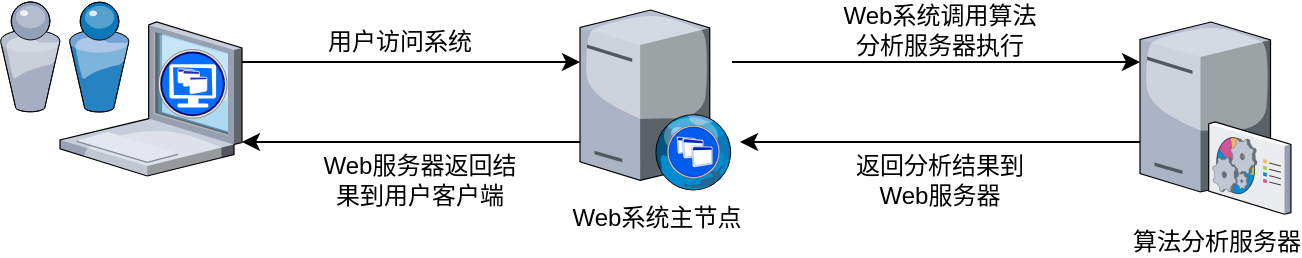 <mxfile version="14.6.10" type="github" pages="2">
  <diagram id="Dl5NQqpoJ9iunSlB15fe" name="第 1 页">
    <mxGraphModel dx="966" dy="588" grid="0" gridSize="10" guides="1" tooltips="1" connect="1" arrows="1" fold="1" page="1" pageScale="1" pageWidth="827" pageHeight="1169" math="0" shadow="0">
      <root>
        <mxCell id="0" />
        <mxCell id="1" parent="0" />
        <mxCell id="rPa9pYuKlq9AyiG4ZUh3-7" style="edgeStyle=orthogonalEdgeStyle;rounded=0;orthogonalLoop=1;jettySize=auto;html=1;" parent="1" source="rPa9pYuKlq9AyiG4ZUh3-1" target="rPa9pYuKlq9AyiG4ZUh3-4" edge="1">
          <mxGeometry relative="1" as="geometry">
            <Array as="points">
              <mxPoint x="238" y="147" />
              <mxPoint x="238" y="147" />
            </Array>
          </mxGeometry>
        </mxCell>
        <mxCell id="rPa9pYuKlq9AyiG4ZUh3-9" style="edgeStyle=orthogonalEdgeStyle;rounded=0;orthogonalLoop=1;jettySize=auto;html=1;" parent="1" source="rPa9pYuKlq9AyiG4ZUh3-1" target="rPa9pYuKlq9AyiG4ZUh3-5" edge="1">
          <mxGeometry relative="1" as="geometry">
            <Array as="points">
              <mxPoint x="508" y="107" />
              <mxPoint x="508" y="107" />
            </Array>
          </mxGeometry>
        </mxCell>
        <mxCell id="rPa9pYuKlq9AyiG4ZUh3-1" value="Web系统主节点" style="verticalLabelPosition=bottom;aspect=fixed;html=1;verticalAlign=top;strokeColor=none;align=center;outlineConnect=0;shape=mxgraph.citrix.xenapp_web;" parent="1" vertex="1">
          <mxGeometry x="368" y="81" width="76" height="90" as="geometry" />
        </mxCell>
        <mxCell id="rPa9pYuKlq9AyiG4ZUh3-3" value="" style="verticalLabelPosition=bottom;aspect=fixed;html=1;verticalAlign=top;strokeColor=none;align=center;outlineConnect=0;shape=mxgraph.citrix.users;" parent="1" vertex="1">
          <mxGeometry x="78" y="77" width="64.5" height="55" as="geometry" />
        </mxCell>
        <mxCell id="rPa9pYuKlq9AyiG4ZUh3-6" style="edgeStyle=orthogonalEdgeStyle;rounded=0;orthogonalLoop=1;jettySize=auto;html=1;" parent="1" source="rPa9pYuKlq9AyiG4ZUh3-4" target="rPa9pYuKlq9AyiG4ZUh3-1" edge="1">
          <mxGeometry relative="1" as="geometry">
            <Array as="points">
              <mxPoint x="278" y="107" />
              <mxPoint x="278" y="107" />
            </Array>
          </mxGeometry>
        </mxCell>
        <mxCell id="rPa9pYuKlq9AyiG4ZUh3-4" value="" style="verticalLabelPosition=bottom;aspect=fixed;html=1;verticalAlign=top;strokeColor=none;align=center;outlineConnect=0;shape=mxgraph.citrix.xenclient;" parent="1" vertex="1">
          <mxGeometry x="108" y="87" width="91" height="77" as="geometry" />
        </mxCell>
        <mxCell id="rPa9pYuKlq9AyiG4ZUh3-11" style="edgeStyle=orthogonalEdgeStyle;rounded=0;orthogonalLoop=1;jettySize=auto;html=1;" parent="1" source="rPa9pYuKlq9AyiG4ZUh3-5" edge="1">
          <mxGeometry relative="1" as="geometry">
            <mxPoint x="448" y="147" as="targetPoint" />
            <Array as="points">
              <mxPoint x="598" y="147" />
              <mxPoint x="598" y="147" />
            </Array>
          </mxGeometry>
        </mxCell>
        <mxCell id="rPa9pYuKlq9AyiG4ZUh3-5" value="算法分析服务器" style="verticalLabelPosition=bottom;aspect=fixed;html=1;verticalAlign=top;strokeColor=none;align=center;outlineConnect=0;shape=mxgraph.citrix.command_center;" parent="1" vertex="1">
          <mxGeometry x="648" y="87" width="75.5" height="96" as="geometry" />
        </mxCell>
        <mxCell id="rPa9pYuKlq9AyiG4ZUh3-12" value="用户访问系统" style="text;html=1;strokeColor=none;fillColor=none;align=center;verticalAlign=middle;whiteSpace=wrap;rounded=0;" parent="1" vertex="1">
          <mxGeometry x="238" y="87" width="80" height="20" as="geometry" />
        </mxCell>
        <mxCell id="rPa9pYuKlq9AyiG4ZUh3-13" value="Web系统调用算法分析服务器执行" style="text;html=1;strokeColor=none;fillColor=none;align=center;verticalAlign=middle;whiteSpace=wrap;rounded=0;" parent="1" vertex="1">
          <mxGeometry x="498" y="81" width="100" height="20" as="geometry" />
        </mxCell>
        <mxCell id="rPa9pYuKlq9AyiG4ZUh3-14" value="返回分析结果到Web服务器" style="text;html=1;strokeColor=none;fillColor=none;align=center;verticalAlign=middle;whiteSpace=wrap;rounded=0;" parent="1" vertex="1">
          <mxGeometry x="498" y="156" width="100" height="20" as="geometry" />
        </mxCell>
        <mxCell id="rPa9pYuKlq9AyiG4ZUh3-15" value="Web服务器返回结果到用户客户端" style="text;html=1;strokeColor=none;fillColor=none;align=center;verticalAlign=middle;whiteSpace=wrap;rounded=0;" parent="1" vertex="1">
          <mxGeometry x="238" y="156" width="100" height="20" as="geometry" />
        </mxCell>
      </root>
    </mxGraphModel>
  </diagram>
  <diagram id="WBP501G9MGqCDcPA-1Xi" name="第 2 页">
    <mxGraphModel dx="966" dy="588" grid="1" gridSize="10" guides="1" tooltips="1" connect="1" arrows="1" fold="1" page="1" pageScale="1" pageWidth="827" pageHeight="1169" math="0" shadow="0">
      <root>
        <mxCell id="Qk2VEdIjKlGlW34pdFso-0" />
        <mxCell id="Qk2VEdIjKlGlW34pdFso-1" parent="Qk2VEdIjKlGlW34pdFso-0" />
        <mxCell id="Qk2VEdIjKlGlW34pdFso-2" value="&lt;b&gt;&lt;font style=&quot;font-size: 18px&quot;&gt;&amp;nbsp; 新建案例流程图&lt;/font&gt;&lt;/b&gt;" style="shape=table;html=1;whiteSpace=wrap;startSize=40;container=1;collapsible=0;childLayout=tableLayout;fillColor=#1ba1e2;strokeColor=#006EAF;fontColor=#ffffff;align=left;" vertex="1" parent="Qk2VEdIjKlGlW34pdFso-1">
          <mxGeometry x="70" y="40" width="711" height="1140" as="geometry" />
        </mxCell>
        <mxCell id="Qk2VEdIjKlGlW34pdFso-3" value="" style="shape=partialRectangle;html=1;whiteSpace=wrap;collapsible=0;dropTarget=0;pointerEvents=0;fillColor=none;top=0;left=0;bottom=0;right=0;points=[[0,0.5],[1,0.5]];portConstraint=eastwest;" vertex="1" parent="Qk2VEdIjKlGlW34pdFso-2">
          <mxGeometry y="40" width="711" height="40" as="geometry" />
        </mxCell>
        <mxCell id="Qk2VEdIjKlGlW34pdFso-4" value="客户" style="shape=partialRectangle;html=1;whiteSpace=wrap;connectable=0;overflow=hidden;fillColor=none;top=0;left=0;bottom=0;right=0;" vertex="1" parent="Qk2VEdIjKlGlW34pdFso-3">
          <mxGeometry width="200" height="40" as="geometry" />
        </mxCell>
        <mxCell id="Qk2VEdIjKlGlW34pdFso-5" value="坐席" style="shape=partialRectangle;html=1;whiteSpace=wrap;connectable=0;overflow=hidden;fillColor=none;top=0;left=0;bottom=0;right=0;" vertex="1" parent="Qk2VEdIjKlGlW34pdFso-3">
          <mxGeometry x="200" width="344" height="40" as="geometry" />
        </mxCell>
        <mxCell id="Qk2VEdIjKlGlW34pdFso-6" value="团队" style="shape=partialRectangle;html=1;whiteSpace=wrap;connectable=0;overflow=hidden;fillColor=none;top=0;left=0;bottom=0;right=0;" vertex="1" parent="Qk2VEdIjKlGlW34pdFso-3">
          <mxGeometry x="544" width="167" height="40" as="geometry" />
        </mxCell>
        <mxCell id="Qk2VEdIjKlGlW34pdFso-7" value="" style="shape=partialRectangle;html=1;whiteSpace=wrap;collapsible=0;dropTarget=0;pointerEvents=0;fillColor=none;top=0;left=0;bottom=0;right=0;points=[[0,0.5],[1,0.5]];portConstraint=eastwest;" vertex="1" parent="Qk2VEdIjKlGlW34pdFso-2">
          <mxGeometry y="80" width="711" height="180" as="geometry" />
        </mxCell>
        <mxCell id="Qk2VEdIjKlGlW34pdFso-8" value="&lt;span style=&quot;color: rgba(0 , 0 , 0 , 0) ; font-family: monospace ; font-size: 0px&quot;&gt;%3CmxGraphModel%3E%3Croot%3E%3CmxCell%20id%3D%220%22%2F%3E%3CmxCell%20id%3D%221%22%20parent%3D%220%22%2F%3E%3CmxCell%20id%3D%222%22%20style%3D%22edgeStyle%3DorthogonalEdgeStyle%3Brounded%3D0%3BorthogonalLoop%3D1%3BjettySize%3Dauto%3Bhtml%3D1%3BexitX%3D0.5%3BexitY%3D1%3BexitDx%3D0%3BexitDy%3D0%3BexitPerimeter%3D0%3B%22%20edge%3D%221%22%20source%3D%223%22%20target%3D%225%22%20parent%3D%221%22%3E%3CmxGeometry%20relative%3D%221%22%20as%3D%22geometry%22%3E%3CmxPoint%20x%3D%22280%22%20y%3D%22170%22%20as%3D%22targetPoint%22%2F%3E%3C%2FmxGeometry%3E%3C%2FmxCell%3E%3CmxCell%20id%3D%223%22%20value%3D%22%E6%96%B0%E5%BB%BA%E6%A1%88%E4%BE%8B%22%20style%3D%22strokeWidth%3D2%3Bhtml%3D1%3Bshape%3Dmxgraph.flowchart.start_1%3BwhiteSpace%3Dwrap%3B%22%20vertex%3D%221%22%20parent%3D%221%22%3E%3CmxGeometry%20x%3D%22111%22%20y%3D%2250%22%20width%3D%22100%22%20height%3D%2260%22%20as%3D%22geometry%22%2F%3E%3C%2FmxCell%3E%3CmxCell%20id%3D%224%22%20style%3D%22edgeStyle%3DorthogonalEdgeStyle%3Brounded%3D0%3BorthogonalLoop%3D1%3BjettySize%3Dauto%3Bhtml%3D1%3BexitX%3D0.5%3BexitY%3D1%3BexitDx%3D0%3BexitDy%3D0%3BentryX%3D0.5%3BentryY%3D0%3BentryDx%3D0%3BentryDy%3D0%3BentryPerimeter%3D0%3B%22%20edge%3D%221%22%20source%3D%225%22%20target%3D%228%22%20parent%3D%221%22%3E%3CmxGeometry%20relative%3D%221%22%20as%3D%22geometry%22%2F%3E%3C%2FmxCell%3E%3CmxCell%20id%3D%225%22%20value%3D%22%E5%9D%90%E5%B8%AD%E8%A1%A5%E5%BD%95%E6%A1%88%E4%BE%8B%E4%BF%A1%E6%81%AF%2C%20%E8%B7%9F%E8%BF%9B%E6%A1%88%E4%BE%8B%22%20style%3D%22rounded%3D1%3BwhiteSpace%3Dwrap%3Bhtml%3D1%3BabsoluteArcSize%3D1%3BarcSize%3D14%3BstrokeWidth%3D2%3B%22%20vertex%3D%221%22%20parent%3D%221%22%3E%3CmxGeometry%20x%3D%22111%22%20y%3D%22180%22%20width%3D%22100%22%20height%3D%2250%22%20as%3D%22geometry%22%2F%3E%3C%2FmxCell%3E%3CmxCell%20id%3D%226%22%20style%3D%22edgeStyle%3DorthogonalEdgeStyle%3Brounded%3D0%3BorthogonalLoop%3D1%3BjettySize%3Dauto%3Bhtml%3D1%3BexitX%3D0.5%3BexitY%3D1%3BexitDx%3D0%3BexitDy%3D0%3BexitPerimeter%3D0%3BentryX%3D0.5%3BentryY%3D0%3BentryDx%3D0%3BentryDy%3D0%3BentryPerimeter%3D0%3B%22%20edge%3D%221%22%20source%3D%228%22%20parent%3D%221%22%3E%3CmxGeometry%20relative%3D%221%22%20as%3D%22geometry%22%3E%3CmxPoint%20x%3D%22161%22%20y%3D%22540%22%20as%3D%22targetPoint%22%2F%3E%3C%2FmxGeometry%3E%3C%2FmxCell%3E%3CmxCell%20id%3D%227%22%20style%3D%22edgeStyle%3DorthogonalEdgeStyle%3Brounded%3D0%3BorthogonalLoop%3D1%3BjettySize%3Dauto%3Bhtml%3D1%3BexitX%3D1%3BexitY%3D0.5%3BexitDx%3D0%3BexitDy%3D0%3BexitPerimeter%3D0%3BentryX%3D0%3BentryY%3D0.5%3BentryDx%3D0%3BentryDy%3D0%3B%22%20edge%3D%221%22%20source%3D%228%22%20target%3D%2210%22%20parent%3D%221%22%3E%3CmxGeometry%20relative%3D%221%22%20as%3D%22geometry%22%2F%3E%3C%2FmxCell%3E%3CmxCell%20id%3D%228%22%20value%3D%22%26amp%3Bnbsp%3B%20%E6%98%AF%E5%90%A6%E8%83%BD%E7%8B%AC%E7%AB%8B%20%26amp%3Bnbsp%3B%20%E5%A4%84%E7%90%86%E6%A1%88%E4%BE%8B%22%20style%3D%22strokeWidth%3D2%3Bhtml%3D1%3Bshape%3Dmxgraph.flowchart.decision%3BwhiteSpace%3Dwrap%3B%22%20vertex%3D%221%22%20parent%3D%221%22%3E%3CmxGeometry%20x%3D%22111%22%20y%3D%22360%22%20width%3D%22100%22%20height%3D%22100%22%20as%3D%22geometry%22%2F%3E%3C%2FmxCell%3E%3CmxCell%20id%3D%229%22%20style%3D%22edgeStyle%3DorthogonalEdgeStyle%3Brounded%3D0%3BorthogonalLoop%3D1%3BjettySize%3Dauto%3Bhtml%3D1%3BexitX%3D1%3BexitY%3D0.5%3BexitDx%3D0%3BexitDy%3D0%3BentryX%3D0%3BentryY%3D0.5%3BentryDx%3D0%3BentryDy%3D0%3BentryPerimeter%3D0%3B%22%20edge%3D%221%22%20source%3D%2210%22%20target%3D%2217%22%20parent%3D%221%22%3E%3CmxGeometry%20relative%3D%221%22%20as%3D%22geometry%22%2F%3E%3C%2FmxCell%3E%3CmxCell%20id%3D%2210%22%20value%3D%22%E5%8D%87%E7%BA%A7%E7%BB%99%E5%88%B0%E5%9B%A2%E9%98%9F%22%20style%3D%22rounded%3D1%3BwhiteSpace%3Dwrap%3Bhtml%3D1%3BabsoluteArcSize%3D1%3BarcSize%3D14%3BstrokeWidth%3D2%3B%22%20vertex%3D%221%22%20parent%3D%221%22%3E%3CmxGeometry%20x%3D%22300%22%20y%3D%22380%22%20width%3D%22100%22%20height%3D%2260%22%20as%3D%22geometry%22%2F%3E%3C%2FmxCell%3E%3CmxCell%20id%3D%2211%22%20style%3D%22edgeStyle%3DorthogonalEdgeStyle%3Brounded%3D0%3BorthogonalLoop%3D1%3BjettySize%3Dauto%3Bhtml%3D1%3BexitX%3D0.5%3BexitY%3D1%3BexitDx%3D0%3BexitDy%3D0%3B%22%20edge%3D%221%22%20source%3D%2210%22%20target%3D%2210%22%20parent%3D%221%22%3E%3CmxGeometry%20relative%3D%221%22%20as%3D%22geometry%22%2F%3E%3C%2FmxCell%3E%3CmxCell%20id%3D%2212%22%20value%3D%22Yes%22%20style%3D%22text%3Bhtml%3D1%3Balign%3Dcenter%3BverticalAlign%3Dmiddle%3Bresizable%3D0%3Bpoints%3D%5B%5D%3Bautosize%3D1%3BstrokeColor%3Dnone%3B%22%20vertex%3D%221%22%20parent%3D%221%22%3E%3CmxGeometry%20x%3D%22160%22%20y%3D%22480%22%20width%3D%2240%22%20height%3D%2220%22%20as%3D%22geometry%22%2F%3E%3C%2FmxCell%3E%3CmxCell%20id%3D%2213%22%20value%3D%22No%22%20style%3D%22text%3Bhtml%3D1%3Balign%3Dcenter%3BverticalAlign%3Dmiddle%3Bresizable%3D0%3Bpoints%3D%5B%5D%3Bautosize%3D1%3BstrokeColor%3Dnone%3B%22%20vertex%3D%221%22%20parent%3D%221%22%3E%3CmxGeometry%20x%3D%22240%22%20y%3D%22390%22%20width%3D%2230%22%20height%3D%2220%22%20as%3D%22geometry%22%2F%3E%3C%2FmxCell%3E%3CmxCell%20id%3D%2214%22%20value%3D%22%26amp%3Bnbsp%3B%E5%9B%A2%E9%98%9F%E5%85%B6%E4%BB%96%E6%88%90%E5%91%98%E5%8D%8F%E5%8A%A9%E5%AE%8C%E5%96%84%E6%A1%88%26lt%3Bbr%26gt%3B%E4%BE%8B%E4%BF%A1%E6%81%AF%E5%90%8E%E9%80%80%E5%9B%9E%E7%BB%99%E5%8E%9F%E5%9D%90%E5%B8%AD%E5%A4%84%E7%90%86%22%20style%3D%22text%3Bhtml%3D1%3Balign%3Dcenter%3BverticalAlign%3Dmiddle%3Bresizable%3D0%3Bpoints%3D%5B%5D%3Bautosize%3D1%3BstrokeColor%3Dnone%3B%22%20vertex%3D%221%22%20parent%3D%221%22%3E%3CmxGeometry%20x%3D%22274%22%20y%3D%22230%22%20width%3D%22180%22%20height%3D%2240%22%20as%3D%22geometry%22%2F%3E%3C%2FmxCell%3E%3CmxCell%20id%3D%2215%22%20style%3D%22edgeStyle%3DorthogonalEdgeStyle%3Brounded%3D0%3BorthogonalLoop%3D1%3BjettySize%3Dauto%3Bhtml%3D1%3BexitX%3D0.5%3BexitY%3D1%3BexitDx%3D0%3BexitDy%3D0%3BexitPerimeter%3D0%3BentryX%3D0.5%3BentryY%3D0%3BentryDx%3D0%3BentryDy%3D0%3B%22%20edge%3D%221%22%20source%3D%2217%22%20target%3D%2221%22%20parent%3D%221%22%3E%3CmxGeometry%20relative%3D%221%22%20as%3D%22geometry%22%2F%3E%3C%2FmxCell%3E%3CmxCell%20id%3D%2216%22%20style%3D%22edgeStyle%3DorthogonalEdgeStyle%3Brounded%3D0%3BorthogonalLoop%3D1%3BjettySize%3Dauto%3Bhtml%3D1%3BexitX%3D0.5%3BexitY%3D0%3BexitDx%3D0%3BexitDy%3D0%3BexitPerimeter%3D0%3BentryX%3D0.5%3BentryY%3D1%3BentryDx%3D0%3BentryDy%3D0%3B%22%20edge%3D%221%22%20source%3D%2217%22%20target%3D%2224%22%20parent%3D%221%22%3E%3CmxGeometry%20relative%3D%221%22%20as%3D%22geometry%22%2F%3E%3C%2FmxCell%3E%3CmxCell%20id%3D%2217%22%20value%3D%22%E6%98%AF%E5%90%A6%E7%9B%B4%E6%8E%A5%E5%A4%84%E7%90%86%22%20style%3D%22strokeWidth%3D2%3Bhtml%3D1%3Bshape%3Dmxgraph.flowchart.decision%3BwhiteSpace%3Dwrap%3B%22%20vertex%3D%221%22%20parent%3D%221%22%3E%3CmxGeometry%20x%3D%22490%22%20y%3D%22360%22%20width%3D%22100%22%20height%3D%22100%22%20as%3D%22geometry%22%2F%3E%3C%2FmxCell%3E%3CmxCell%20id%3D%2218%22%20style%3D%22edgeStyle%3DorthogonalEdgeStyle%3Brounded%3D0%3BorthogonalLoop%3D1%3BjettySize%3Dauto%3Bhtml%3D1%3BexitX%3D0.5%3BexitY%3D1%3BexitDx%3D0%3BexitDy%3D0%3BentryX%3D0%3BentryY%3D0.5%3BentryDx%3D0%3BentryDy%3D0%3BentryPerimeter%3D0%3B%22%20edge%3D%221%22%20source%3D%2219%22%20target%3D%2226%22%20parent%3D%221%22%3E%3CmxGeometry%20relative%3D%221%22%20as%3D%22geometry%22%3E%3CmxPoint%20x%3D%22300%22%20y%3D%22730%22%20as%3D%22targetPoint%22%2F%3E%3C%2FmxGeometry%3E%3C%2FmxCell%3E%3CmxCell%20id%3D%2219%22%20value%3D%22%E8%B7%9F%E8%BF%9B%E5%A4%84%E7%90%86%E6%A1%88%E4%BE%8B%22%20style%3D%22rounded%3D1%3BwhiteSpace%3Dwrap%3Bhtml%3D1%3BabsoluteArcSize%3D1%3BarcSize%3D14%3BstrokeWidth%3D2%3B%22%20vertex%3D%221%22%20parent%3D%221%22%3E%3CmxGeometry%20x%3D%22111%22%20y%3D%22540%22%20width%3D%22100%22%20height%3D%2260%22%20as%3D%22geometry%22%2F%3E%3C%2FmxCell%3E%3CmxCell%20id%3D%2220%22%20style%3D%22edgeStyle%3DorthogonalEdgeStyle%3Brounded%3D0%3BorthogonalLoop%3D1%3BjettySize%3Dauto%3Bhtml%3D1%3BexitX%3D0.5%3BexitY%3D1%3BexitDx%3D0%3BexitDy%3D0%3BentryX%3D1%3BentryY%3D0.5%3BentryDx%3D0%3BentryDy%3D0%3BentryPerimeter%3D0%3B%22%20edge%3D%221%22%20source%3D%2221%22%20target%3D%2226%22%20parent%3D%221%22%3E%3CmxGeometry%20relative%3D%221%22%20as%3D%22geometry%22%3E%3CmxPoint%20x%3D%22400%22%20y%3D%22740%22%20as%3D%22targetPoint%22%2F%3E%3C%2FmxGeometry%3E%3C%2FmxCell%3E%3CmxCell%20id%3D%2221%22%20value%3D%22%E8%B7%9F%E8%BF%9B%E5%A4%84%E7%90%86%E6%A1%88%E4%BE%8B%22%20style%3D%22rounded%3D1%3BwhiteSpace%3Dwrap%3Bhtml%3D1%3BabsoluteArcSize%3D1%3BarcSize%3D14%3BstrokeWidth%3D2%3B%22%20vertex%3D%221%22%20parent%3D%221%22%3E%3CmxGeometry%20x%3D%22490%22%20y%3D%22540%22%20width%3D%22100%22%20height%3D%2260%22%20as%3D%22geometry%22%2F%3E%3C%2FmxCell%3E%3CmxCell%20id%3D%2222%22%20value%3D%22Yes%22%20style%3D%22text%3Bhtml%3D1%3Balign%3Dcenter%3BverticalAlign%3Dmiddle%3Bresizable%3D0%3Bpoints%3D%5B%5D%3Bautosize%3D1%3BstrokeColor%3Dnone%3B%22%20vertex%3D%221%22%20parent%3D%221%22%3E%3CmxGeometry%20x%3D%22535%22%20y%3D%22480%22%20width%3D%2240%22%20height%3D%2220%22%20as%3D%22geometry%22%2F%3E%3C%2FmxCell%3E%3CmxCell%20id%3D%2223%22%20style%3D%22edgeStyle%3DorthogonalEdgeStyle%3Brounded%3D0%3BorthogonalLoop%3D1%3BjettySize%3Dauto%3Bhtml%3D1%3BexitX%3D0%3BexitY%3D0.5%3BexitDx%3D0%3BexitDy%3D0%3B%22%20edge%3D%221%22%20source%3D%2224%22%20parent%3D%221%22%3E%3CmxGeometry%20relative%3D%221%22%20as%3D%22geometry%22%3E%3CmxPoint%20x%3D%22160%22%20y%3D%22270%22%20as%3D%22targetPoint%22%2F%3E%3C%2FmxGeometry%3E%3C%2FmxCell%3E%3CmxCell%20id%3D%2224%22%20value%3D%22%E9%80%80%E5%9B%9E%22%20style%3D%22rounded%3D1%3BwhiteSpace%3Dwrap%3Bhtml%3D1%3BabsoluteArcSize%3D1%3BarcSize%3D14%3BstrokeWidth%3D2%3B%22%20vertex%3D%221%22%20parent%3D%221%22%3E%3CmxGeometry%20x%3D%22490%22%20y%3D%22240%22%20width%3D%22100%22%20height%3D%2260%22%20as%3D%22geometry%22%2F%3E%3C%2FmxCell%3E%3CmxCell%20id%3D%2225%22%20value%3D%22No%22%20style%3D%22text%3Bhtml%3D1%3Balign%3Dcenter%3BverticalAlign%3Dmiddle%3Bresizable%3D0%3Bpoints%3D%5B%5D%3Bautosize%3D1%3BstrokeColor%3Dnone%3B%22%20vertex%3D%221%22%20parent%3D%221%22%3E%3CmxGeometry%20x%3D%22540%22%20y%3D%22320%22%20width%3D%2230%22%20height%3D%2220%22%20as%3D%22geometry%22%2F%3E%3C%2FmxCell%3E%3CmxCell%20id%3D%2226%22%20value%3D%22%E5%AE%8C%E6%88%90%E5%B9%B6%E5%85%B3%E9%97%AD%E6%A1%88%E4%BE%8B%22%20style%3D%22strokeWidth%3D2%3Bhtml%3D1%3Bshape%3Dmxgraph.flowchart.terminator%3BwhiteSpace%3Dwrap%3B%22%20vertex%3D%221%22%20parent%3D%221%22%3E%3CmxGeometry%20x%3D%22300%22%20y%3D%22640%22%20width%3D%22100%22%20height%3D%2260%22%20as%3D%22geometry%22%2F%3E%3C%2FmxCell%3E%3C%2Froot%3E%3C%2FmxGraphModel%3E&lt;/span&gt;" style="shape=partialRectangle;html=1;whiteSpace=wrap;connectable=0;overflow=hidden;fillColor=none;top=0;left=0;bottom=0;right=0;" vertex="1" parent="Qk2VEdIjKlGlW34pdFso-7">
          <mxGeometry width="200" height="180" as="geometry" />
        </mxCell>
        <mxCell id="Qk2VEdIjKlGlW34pdFso-9" value="" style="shape=partialRectangle;html=1;whiteSpace=wrap;connectable=0;overflow=hidden;fillColor=none;top=0;left=0;bottom=0;right=0;" vertex="1" parent="Qk2VEdIjKlGlW34pdFso-7">
          <mxGeometry x="200" width="344" height="180" as="geometry" />
        </mxCell>
        <mxCell id="Qk2VEdIjKlGlW34pdFso-10" value="" style="shape=partialRectangle;html=1;whiteSpace=wrap;connectable=0;overflow=hidden;fillColor=none;top=0;left=0;bottom=0;right=0;" vertex="1" parent="Qk2VEdIjKlGlW34pdFso-7">
          <mxGeometry x="544" width="167" height="180" as="geometry" />
        </mxCell>
        <mxCell id="Qk2VEdIjKlGlW34pdFso-11" value="" style="shape=partialRectangle;html=1;whiteSpace=wrap;collapsible=0;dropTarget=0;pointerEvents=0;fillColor=none;top=0;left=0;bottom=0;right=0;points=[[0,0.5],[1,0.5]];portConstraint=eastwest;" vertex="1" parent="Qk2VEdIjKlGlW34pdFso-2">
          <mxGeometry y="260" width="711" height="600" as="geometry" />
        </mxCell>
        <mxCell id="Qk2VEdIjKlGlW34pdFso-12" value="" style="shape=partialRectangle;html=1;whiteSpace=wrap;connectable=0;overflow=hidden;fillColor=none;top=0;left=0;bottom=0;right=0;" vertex="1" parent="Qk2VEdIjKlGlW34pdFso-11">
          <mxGeometry width="200" height="600" as="geometry" />
        </mxCell>
        <mxCell id="Qk2VEdIjKlGlW34pdFso-13" value="" style="shape=partialRectangle;html=1;whiteSpace=wrap;connectable=0;overflow=hidden;fillColor=none;top=0;left=0;bottom=0;right=0;" vertex="1" parent="Qk2VEdIjKlGlW34pdFso-11">
          <mxGeometry x="200" width="344" height="600" as="geometry" />
        </mxCell>
        <mxCell id="Qk2VEdIjKlGlW34pdFso-14" value="" style="shape=partialRectangle;html=1;whiteSpace=wrap;connectable=0;overflow=hidden;fillColor=none;top=0;left=0;bottom=0;right=0;" vertex="1" parent="Qk2VEdIjKlGlW34pdFso-11">
          <mxGeometry x="544" width="167" height="600" as="geometry" />
        </mxCell>
        <mxCell id="Qk2VEdIjKlGlW34pdFso-15" value="" style="shape=partialRectangle;html=1;whiteSpace=wrap;collapsible=0;dropTarget=0;pointerEvents=0;fillColor=none;top=0;left=0;bottom=0;right=0;points=[[0,0.5],[1,0.5]];portConstraint=eastwest;" vertex="1" parent="Qk2VEdIjKlGlW34pdFso-2">
          <mxGeometry y="860" width="711" height="280" as="geometry" />
        </mxCell>
        <mxCell id="Qk2VEdIjKlGlW34pdFso-16" value="" style="shape=partialRectangle;html=1;whiteSpace=wrap;connectable=0;overflow=hidden;fillColor=none;top=0;left=0;bottom=0;right=0;" vertex="1" parent="Qk2VEdIjKlGlW34pdFso-15">
          <mxGeometry width="200" height="280" as="geometry" />
        </mxCell>
        <mxCell id="Qk2VEdIjKlGlW34pdFso-17" value="" style="shape=partialRectangle;html=1;whiteSpace=wrap;connectable=0;overflow=hidden;fillColor=none;top=0;left=0;bottom=0;right=0;" vertex="1" parent="Qk2VEdIjKlGlW34pdFso-15">
          <mxGeometry x="200" width="344" height="280" as="geometry" />
        </mxCell>
        <mxCell id="Qk2VEdIjKlGlW34pdFso-18" value="" style="shape=partialRectangle;html=1;whiteSpace=wrap;connectable=0;overflow=hidden;fillColor=none;top=0;left=0;bottom=0;right=0;" vertex="1" parent="Qk2VEdIjKlGlW34pdFso-15">
          <mxGeometry x="544" width="167" height="280" as="geometry" />
        </mxCell>
        <mxCell id="Qk2VEdIjKlGlW34pdFso-19" style="edgeStyle=orthogonalEdgeStyle;rounded=0;orthogonalLoop=1;jettySize=auto;html=1;exitX=0.5;exitY=1;exitDx=0;exitDy=0;entryX=0.5;entryY=0;entryDx=0;entryDy=0;entryPerimeter=0;" edge="1" parent="Qk2VEdIjKlGlW34pdFso-1" source="Qk2VEdIjKlGlW34pdFso-20" target="Qk2VEdIjKlGlW34pdFso-23">
          <mxGeometry relative="1" as="geometry" />
        </mxCell>
        <mxCell id="Qk2VEdIjKlGlW34pdFso-20" value="坐席补录案例信息, 跟进案例" style="rounded=1;whiteSpace=wrap;html=1;absoluteArcSize=1;arcSize=14;strokeWidth=2;" vertex="1" parent="Qk2VEdIjKlGlW34pdFso-1">
          <mxGeometry x="312" y="565" width="100" height="50" as="geometry" />
        </mxCell>
        <mxCell id="Qk2VEdIjKlGlW34pdFso-21" style="edgeStyle=orthogonalEdgeStyle;rounded=0;orthogonalLoop=1;jettySize=auto;html=1;exitX=1;exitY=0.5;exitDx=0;exitDy=0;exitPerimeter=0;entryX=0;entryY=0.5;entryDx=0;entryDy=0;" edge="1" parent="Qk2VEdIjKlGlW34pdFso-1" source="Qk2VEdIjKlGlW34pdFso-23" target="Qk2VEdIjKlGlW34pdFso-25">
          <mxGeometry relative="1" as="geometry" />
        </mxCell>
        <mxCell id="Qk2VEdIjKlGlW34pdFso-22" style="edgeStyle=orthogonalEdgeStyle;rounded=0;orthogonalLoop=1;jettySize=auto;html=1;exitX=0.5;exitY=1;exitDx=0;exitDy=0;exitPerimeter=0;" edge="1" parent="Qk2VEdIjKlGlW34pdFso-1" source="Qk2VEdIjKlGlW34pdFso-23" target="Qk2VEdIjKlGlW34pdFso-33">
          <mxGeometry relative="1" as="geometry" />
        </mxCell>
        <mxCell id="Qk2VEdIjKlGlW34pdFso-23" value="&amp;nbsp; 是否能独立 &amp;nbsp; 处理案例" style="strokeWidth=2;html=1;shape=mxgraph.flowchart.decision;whiteSpace=wrap;" vertex="1" parent="Qk2VEdIjKlGlW34pdFso-1">
          <mxGeometry x="312" y="720" width="100" height="100" as="geometry" />
        </mxCell>
        <mxCell id="Qk2VEdIjKlGlW34pdFso-24" style="edgeStyle=orthogonalEdgeStyle;rounded=0;orthogonalLoop=1;jettySize=auto;html=1;exitX=1;exitY=0.5;exitDx=0;exitDy=0;entryX=0;entryY=0.5;entryDx=0;entryDy=0;entryPerimeter=0;" edge="1" parent="Qk2VEdIjKlGlW34pdFso-1" source="Qk2VEdIjKlGlW34pdFso-25" target="Qk2VEdIjKlGlW34pdFso-31">
          <mxGeometry relative="1" as="geometry" />
        </mxCell>
        <mxCell id="Qk2VEdIjKlGlW34pdFso-25" value="升级给到团队" style="rounded=1;whiteSpace=wrap;html=1;absoluteArcSize=1;arcSize=14;strokeWidth=2;" vertex="1" parent="Qk2VEdIjKlGlW34pdFso-1">
          <mxGeometry x="490" y="740" width="100" height="60" as="geometry" />
        </mxCell>
        <mxCell id="Qk2VEdIjKlGlW34pdFso-26" style="edgeStyle=orthogonalEdgeStyle;rounded=0;orthogonalLoop=1;jettySize=auto;html=1;exitX=0.5;exitY=1;exitDx=0;exitDy=0;" edge="1" parent="Qk2VEdIjKlGlW34pdFso-1" source="Qk2VEdIjKlGlW34pdFso-25" target="Qk2VEdIjKlGlW34pdFso-25">
          <mxGeometry relative="1" as="geometry" />
        </mxCell>
        <mxCell id="Qk2VEdIjKlGlW34pdFso-27" value="Yes" style="text;html=1;align=center;verticalAlign=middle;resizable=0;points=[];autosize=1;strokeColor=none;" vertex="1" parent="Qk2VEdIjKlGlW34pdFso-1">
          <mxGeometry x="358" y="850" width="40" height="20" as="geometry" />
        </mxCell>
        <mxCell id="Qk2VEdIjKlGlW34pdFso-28" value="&amp;nbsp;团队其他成员协助完善案&lt;br&gt;例信息后退回给原坐席处理" style="text;html=1;align=center;verticalAlign=middle;resizable=0;points=[];autosize=1;strokeColor=none;" vertex="1" parent="Qk2VEdIjKlGlW34pdFso-1">
          <mxGeometry x="428" y="610" width="180" height="40" as="geometry" />
        </mxCell>
        <mxCell id="Qk2VEdIjKlGlW34pdFso-29" style="edgeStyle=orthogonalEdgeStyle;rounded=0;orthogonalLoop=1;jettySize=auto;html=1;exitX=0.5;exitY=1;exitDx=0;exitDy=0;exitPerimeter=0;entryX=0.5;entryY=0;entryDx=0;entryDy=0;" edge="1" parent="Qk2VEdIjKlGlW34pdFso-1" source="Qk2VEdIjKlGlW34pdFso-31" target="Qk2VEdIjKlGlW34pdFso-35">
          <mxGeometry relative="1" as="geometry" />
        </mxCell>
        <mxCell id="Qk2VEdIjKlGlW34pdFso-30" style="edgeStyle=orthogonalEdgeStyle;rounded=0;orthogonalLoop=1;jettySize=auto;html=1;exitX=0.5;exitY=0;exitDx=0;exitDy=0;exitPerimeter=0;entryX=0.5;entryY=1;entryDx=0;entryDy=0;" edge="1" parent="Qk2VEdIjKlGlW34pdFso-1" source="Qk2VEdIjKlGlW34pdFso-31" target="Qk2VEdIjKlGlW34pdFso-38">
          <mxGeometry relative="1" as="geometry" />
        </mxCell>
        <mxCell id="Qk2VEdIjKlGlW34pdFso-31" value="是否直接处理" style="strokeWidth=2;html=1;shape=mxgraph.flowchart.decision;whiteSpace=wrap;" vertex="1" parent="Qk2VEdIjKlGlW34pdFso-1">
          <mxGeometry x="665" y="720" width="100" height="100" as="geometry" />
        </mxCell>
        <mxCell id="Qk2VEdIjKlGlW34pdFso-32" style="edgeStyle=orthogonalEdgeStyle;rounded=0;orthogonalLoop=1;jettySize=auto;html=1;exitX=0.5;exitY=1;exitDx=0;exitDy=0;entryX=0.5;entryY=0;entryDx=0;entryDy=0;entryPerimeter=0;" edge="1" parent="Qk2VEdIjKlGlW34pdFso-1" source="Qk2VEdIjKlGlW34pdFso-33" target="Qk2VEdIjKlGlW34pdFso-40">
          <mxGeometry relative="1" as="geometry" />
        </mxCell>
        <mxCell id="Qk2VEdIjKlGlW34pdFso-33" value="解决案例&lt;br&gt;处理完成" style="rounded=1;whiteSpace=wrap;html=1;absoluteArcSize=1;arcSize=14;strokeWidth=2;" vertex="1" parent="Qk2VEdIjKlGlW34pdFso-1">
          <mxGeometry x="312" y="940" width="100" height="60" as="geometry" />
        </mxCell>
        <mxCell id="Qk2VEdIjKlGlW34pdFso-34" style="edgeStyle=orthogonalEdgeStyle;rounded=0;orthogonalLoop=1;jettySize=auto;html=1;exitX=0.5;exitY=1;exitDx=0;exitDy=0;entryX=0.5;entryY=0;entryDx=0;entryDy=0;entryPerimeter=0;" edge="1" parent="Qk2VEdIjKlGlW34pdFso-1" source="Qk2VEdIjKlGlW34pdFso-35" target="Qk2VEdIjKlGlW34pdFso-41">
          <mxGeometry relative="1" as="geometry" />
        </mxCell>
        <mxCell id="Qk2VEdIjKlGlW34pdFso-35" value="解决案例&lt;br&gt;处理完成" style="rounded=1;whiteSpace=wrap;html=1;absoluteArcSize=1;arcSize=14;strokeWidth=2;" vertex="1" parent="Qk2VEdIjKlGlW34pdFso-1">
          <mxGeometry x="665" y="940" width="100" height="60" as="geometry" />
        </mxCell>
        <mxCell id="Qk2VEdIjKlGlW34pdFso-36" value="Yes" style="text;html=1;align=center;verticalAlign=middle;resizable=0;points=[];autosize=1;strokeColor=none;" vertex="1" parent="Qk2VEdIjKlGlW34pdFso-1">
          <mxGeometry x="710" y="850" width="40" height="20" as="geometry" />
        </mxCell>
        <mxCell id="Qk2VEdIjKlGlW34pdFso-37" style="edgeStyle=orthogonalEdgeStyle;rounded=0;orthogonalLoop=1;jettySize=auto;html=1;exitX=0;exitY=0.5;exitDx=0;exitDy=0;" edge="1" parent="Qk2VEdIjKlGlW34pdFso-1" source="Qk2VEdIjKlGlW34pdFso-38">
          <mxGeometry relative="1" as="geometry">
            <mxPoint x="358" y="650" as="targetPoint" />
          </mxGeometry>
        </mxCell>
        <mxCell id="Qk2VEdIjKlGlW34pdFso-38" value="退回" style="rounded=1;whiteSpace=wrap;html=1;absoluteArcSize=1;arcSize=14;strokeWidth=2;" vertex="1" parent="Qk2VEdIjKlGlW34pdFso-1">
          <mxGeometry x="665" y="620" width="100" height="60" as="geometry" />
        </mxCell>
        <mxCell id="Qk2VEdIjKlGlW34pdFso-39" value="No" style="text;html=1;align=center;verticalAlign=middle;resizable=0;points=[];autosize=1;strokeColor=none;" vertex="1" parent="Qk2VEdIjKlGlW34pdFso-1">
          <mxGeometry x="450" y="440" width="30" height="20" as="geometry" />
        </mxCell>
        <mxCell id="Qk2VEdIjKlGlW34pdFso-40" value="结束" style="strokeWidth=2;html=1;shape=mxgraph.flowchart.terminator;whiteSpace=wrap;" vertex="1" parent="Qk2VEdIjKlGlW34pdFso-1">
          <mxGeometry x="312" y="1060" width="100" height="60" as="geometry" />
        </mxCell>
        <mxCell id="Qk2VEdIjKlGlW34pdFso-41" value="结束" style="strokeWidth=2;html=1;shape=mxgraph.flowchart.terminator;whiteSpace=wrap;" vertex="1" parent="Qk2VEdIjKlGlW34pdFso-1">
          <mxGeometry x="665" y="1060" width="100" height="60" as="geometry" />
        </mxCell>
        <mxCell id="Qk2VEdIjKlGlW34pdFso-42" value="" style="shape=table;html=1;whiteSpace=wrap;startSize=0;container=1;collapsible=0;childLayout=tableLayout;fillColor=#1ba1e2;strokeColor=#006EAF;fontColor=#ffffff;" vertex="1" parent="Qk2VEdIjKlGlW34pdFso-1">
          <mxGeometry x="10" y="40" width="60" height="1140" as="geometry" />
        </mxCell>
        <mxCell id="Qk2VEdIjKlGlW34pdFso-43" value="" style="shape=partialRectangle;html=1;whiteSpace=wrap;collapsible=0;dropTarget=0;pointerEvents=0;fillColor=none;top=0;left=0;bottom=0;right=0;points=[[0,0.5],[1,0.5]];portConstraint=eastwest;" vertex="1" parent="Qk2VEdIjKlGlW34pdFso-42">
          <mxGeometry width="60" height="260" as="geometry" />
        </mxCell>
        <mxCell id="Qk2VEdIjKlGlW34pdFso-44" value="&lt;br&gt;&lt;br&gt;&lt;br&gt;&lt;br&gt;&lt;br&gt;&lt;br&gt;新建案例" style="shape=partialRectangle;html=1;whiteSpace=wrap;connectable=0;overflow=hidden;fillColor=none;top=0;left=0;bottom=0;right=0;" vertex="1" parent="Qk2VEdIjKlGlW34pdFso-43">
          <mxGeometry width="60" height="260" as="geometry" />
        </mxCell>
        <mxCell id="Qk2VEdIjKlGlW34pdFso-45" value="" style="shape=partialRectangle;html=1;whiteSpace=wrap;collapsible=0;dropTarget=0;pointerEvents=0;fillColor=none;top=0;left=0;bottom=0;right=0;points=[[0,0.5],[1,0.5]];portConstraint=eastwest;" vertex="1" parent="Qk2VEdIjKlGlW34pdFso-42">
          <mxGeometry y="260" width="60" height="600" as="geometry" />
        </mxCell>
        <mxCell id="Qk2VEdIjKlGlW34pdFso-46" value="跟进处理" style="shape=partialRectangle;html=1;whiteSpace=wrap;connectable=0;overflow=hidden;fillColor=none;top=0;left=0;bottom=0;right=0;" vertex="1" parent="Qk2VEdIjKlGlW34pdFso-45">
          <mxGeometry width="60" height="600" as="geometry" />
        </mxCell>
        <mxCell id="Qk2VEdIjKlGlW34pdFso-47" value="" style="shape=partialRectangle;html=1;whiteSpace=wrap;collapsible=0;dropTarget=0;pointerEvents=0;fillColor=none;top=0;left=0;bottom=0;right=0;points=[[0,0.5],[1,0.5]];portConstraint=eastwest;" vertex="1" parent="Qk2VEdIjKlGlW34pdFso-42">
          <mxGeometry y="860" width="60" height="280" as="geometry" />
        </mxCell>
        <mxCell id="Qk2VEdIjKlGlW34pdFso-48" value="解决完成" style="shape=partialRectangle;html=1;whiteSpace=wrap;connectable=0;overflow=hidden;fillColor=none;top=0;left=0;bottom=0;right=0;" vertex="1" parent="Qk2VEdIjKlGlW34pdFso-47">
          <mxGeometry width="60" height="280" as="geometry" />
        </mxCell>
        <mxCell id="Qk2VEdIjKlGlW34pdFso-49" style="edgeStyle=orthogonalEdgeStyle;rounded=0;orthogonalLoop=1;jettySize=auto;html=1;exitX=0.5;exitY=1;exitDx=0;exitDy=0;exitPerimeter=0;entryX=0.5;entryY=0;entryDx=0;entryDy=0;" edge="1" parent="Qk2VEdIjKlGlW34pdFso-1" source="Qk2VEdIjKlGlW34pdFso-50" target="Qk2VEdIjKlGlW34pdFso-62">
          <mxGeometry relative="1" as="geometry" />
        </mxCell>
        <mxCell id="Qk2VEdIjKlGlW34pdFso-50" value="开始" style="strokeWidth=2;html=1;shape=mxgraph.flowchart.start_1;whiteSpace=wrap;" vertex="1" parent="Qk2VEdIjKlGlW34pdFso-1">
          <mxGeometry x="120" y="130" width="100" height="60" as="geometry" />
        </mxCell>
        <mxCell id="Qk2VEdIjKlGlW34pdFso-51" style="edgeStyle=orthogonalEdgeStyle;rounded=0;orthogonalLoop=1;jettySize=auto;html=1;exitX=1;exitY=0.5;exitDx=0;exitDy=0;entryX=0;entryY=0.5;entryDx=0;entryDy=0;entryPerimeter=0;" edge="1" parent="Qk2VEdIjKlGlW34pdFso-1" source="Qk2VEdIjKlGlW34pdFso-52" target="Qk2VEdIjKlGlW34pdFso-55">
          <mxGeometry relative="1" as="geometry" />
        </mxCell>
        <mxCell id="Qk2VEdIjKlGlW34pdFso-52" value="客户补充;填写案例信息后提交给坐席处理" style="rounded=1;whiteSpace=wrap;html=1;absoluteArcSize=1;arcSize=14;strokeWidth=2;" vertex="1" parent="Qk2VEdIjKlGlW34pdFso-1">
          <mxGeometry x="110" y="330" width="110" height="60" as="geometry" />
        </mxCell>
        <mxCell id="Qk2VEdIjKlGlW34pdFso-53" style="edgeStyle=orthogonalEdgeStyle;rounded=0;orthogonalLoop=1;jettySize=auto;html=1;exitX=0.5;exitY=1;exitDx=0;exitDy=0;exitPerimeter=0;entryX=1;entryY=0.5;entryDx=0;entryDy=0;" edge="1" parent="Qk2VEdIjKlGlW34pdFso-1" source="Qk2VEdIjKlGlW34pdFso-55" target="Qk2VEdIjKlGlW34pdFso-59">
          <mxGeometry relative="1" as="geometry" />
        </mxCell>
        <mxCell id="Qk2VEdIjKlGlW34pdFso-54" style="edgeStyle=orthogonalEdgeStyle;rounded=0;orthogonalLoop=1;jettySize=auto;html=1;exitX=1;exitY=0.5;exitDx=0;exitDy=0;exitPerimeter=0;entryX=1;entryY=0.5;entryDx=0;entryDy=0;" edge="1" parent="Qk2VEdIjKlGlW34pdFso-1" source="Qk2VEdIjKlGlW34pdFso-55" target="Qk2VEdIjKlGlW34pdFso-20">
          <mxGeometry relative="1" as="geometry" />
        </mxCell>
        <mxCell id="Qk2VEdIjKlGlW34pdFso-55" value="&amp;nbsp;坐席是否可 &amp;nbsp; 以直接处理" style="strokeWidth=2;html=1;shape=mxgraph.flowchart.decision;whiteSpace=wrap;" vertex="1" parent="Qk2VEdIjKlGlW34pdFso-1">
          <mxGeometry x="480" y="310" width="100" height="100" as="geometry" />
        </mxCell>
        <mxCell id="Qk2VEdIjKlGlW34pdFso-56" value="No" style="text;html=1;align=center;verticalAlign=middle;resizable=0;points=[];autosize=1;strokeColor=none;" vertex="1" parent="Qk2VEdIjKlGlW34pdFso-1">
          <mxGeometry x="438" y="750" width="30" height="20" as="geometry" />
        </mxCell>
        <mxCell id="Qk2VEdIjKlGlW34pdFso-57" value="&lt;span&gt;坐席补充填写案例信息后&lt;br&gt;备注原因,将案例退回给客户&lt;/span&gt;" style="text;html=1;align=center;verticalAlign=middle;resizable=0;points=[];autosize=1;strokeColor=none;" vertex="1" parent="Qk2VEdIjKlGlW34pdFso-1">
          <mxGeometry x="80" y="470" width="190" height="40" as="geometry" />
        </mxCell>
        <mxCell id="Qk2VEdIjKlGlW34pdFso-58" style="edgeStyle=orthogonalEdgeStyle;rounded=0;orthogonalLoop=1;jettySize=auto;html=1;exitX=0;exitY=0.5;exitDx=0;exitDy=0;" edge="1" parent="Qk2VEdIjKlGlW34pdFso-1" source="Qk2VEdIjKlGlW34pdFso-59" target="Qk2VEdIjKlGlW34pdFso-52">
          <mxGeometry relative="1" as="geometry" />
        </mxCell>
        <mxCell id="Qk2VEdIjKlGlW34pdFso-59" value="退回给客户" style="rounded=1;whiteSpace=wrap;html=1;absoluteArcSize=1;arcSize=14;strokeWidth=2;" vertex="1" parent="Qk2VEdIjKlGlW34pdFso-1">
          <mxGeometry x="312" y="440" width="100" height="50" as="geometry" />
        </mxCell>
        <mxCell id="Qk2VEdIjKlGlW34pdFso-60" value="No" style="text;html=1;align=center;verticalAlign=middle;resizable=0;points=[];autosize=1;strokeColor=none;" vertex="1" parent="Qk2VEdIjKlGlW34pdFso-1">
          <mxGeometry x="710" y="695" width="30" height="20" as="geometry" />
        </mxCell>
        <mxCell id="Qk2VEdIjKlGlW34pdFso-61" style="edgeStyle=orthogonalEdgeStyle;rounded=0;orthogonalLoop=1;jettySize=auto;html=1;exitX=0.5;exitY=1;exitDx=0;exitDy=0;" edge="1" parent="Qk2VEdIjKlGlW34pdFso-1" source="Qk2VEdIjKlGlW34pdFso-62" target="Qk2VEdIjKlGlW34pdFso-52">
          <mxGeometry relative="1" as="geometry" />
        </mxCell>
        <mxCell id="Qk2VEdIjKlGlW34pdFso-62" value="新建自助工单" style="rounded=1;whiteSpace=wrap;html=1;absoluteArcSize=1;arcSize=14;strokeWidth=2;" vertex="1" parent="Qk2VEdIjKlGlW34pdFso-1">
          <mxGeometry x="115" y="220" width="100" height="50" as="geometry" />
        </mxCell>
      </root>
    </mxGraphModel>
  </diagram>
</mxfile>
